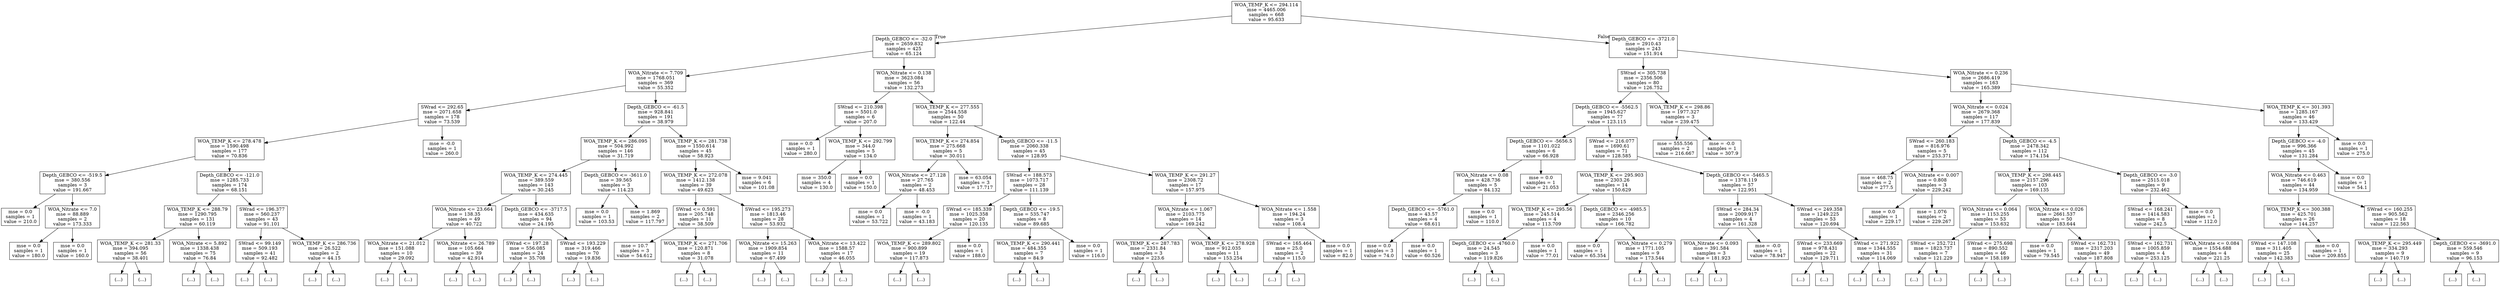 digraph Tree {
node [shape=box] ;
0 [label="WOA_TEMP_K <= 294.114\nmse = 4465.006\nsamples = 668\nvalue = 95.633"] ;
1 [label="Depth_GEBCO <= -32.0\nmse = 2659.832\nsamples = 425\nvalue = 65.124"] ;
0 -> 1 [labeldistance=2.5, labelangle=45, headlabel="True"] ;
2 [label="WOA_Nitrate <= 7.709\nmse = 1768.051\nsamples = 369\nvalue = 55.352"] ;
1 -> 2 ;
3 [label="SWrad <= 292.65\nmse = 2071.658\nsamples = 178\nvalue = 73.539"] ;
2 -> 3 ;
4 [label="WOA_TEMP_K <= 278.478\nmse = 1590.498\nsamples = 177\nvalue = 70.836"] ;
3 -> 4 ;
5 [label="Depth_GEBCO <= -519.5\nmse = 380.556\nsamples = 3\nvalue = 191.667"] ;
4 -> 5 ;
6 [label="mse = 0.0\nsamples = 1\nvalue = 210.0"] ;
5 -> 6 ;
7 [label="WOA_Nitrate <= 7.0\nmse = 88.889\nsamples = 2\nvalue = 173.333"] ;
5 -> 7 ;
8 [label="mse = 0.0\nsamples = 1\nvalue = 180.0"] ;
7 -> 8 ;
9 [label="mse = 0.0\nsamples = 1\nvalue = 160.0"] ;
7 -> 9 ;
10 [label="Depth_GEBCO <= -121.0\nmse = 1285.733\nsamples = 174\nvalue = 68.151"] ;
4 -> 10 ;
11 [label="WOA_TEMP_K <= 288.79\nmse = 1290.795\nsamples = 131\nvalue = 60.119"] ;
10 -> 11 ;
12 [label="WOA_TEMP_K <= 281.33\nmse = 394.095\nsamples = 56\nvalue = 38.401"] ;
11 -> 12 ;
13 [label="(...)"] ;
12 -> 13 ;
18 [label="(...)"] ;
12 -> 18 ;
101 [label="WOA_Nitrate <= 5.892\nmse = 1338.438\nsamples = 75\nvalue = 76.84"] ;
11 -> 101 ;
102 [label="(...)"] ;
101 -> 102 ;
225 [label="(...)"] ;
101 -> 225 ;
228 [label="SWrad <= 196.377\nmse = 560.237\nsamples = 43\nvalue = 91.101"] ;
10 -> 228 ;
229 [label="SWrad <= 99.149\nmse = 509.193\nsamples = 41\nvalue = 92.482"] ;
228 -> 229 ;
230 [label="(...)"] ;
229 -> 230 ;
261 [label="(...)"] ;
229 -> 261 ;
294 [label="WOA_TEMP_K <= 286.736\nmse = 26.522\nsamples = 2\nvalue = 44.15"] ;
228 -> 294 ;
295 [label="(...)"] ;
294 -> 295 ;
296 [label="(...)"] ;
294 -> 296 ;
297 [label="mse = -0.0\nsamples = 1\nvalue = 260.0"] ;
3 -> 297 ;
298 [label="Depth_GEBCO <= -61.5\nmse = 928.841\nsamples = 191\nvalue = 38.979"] ;
2 -> 298 ;
299 [label="WOA_TEMP_K <= 286.095\nmse = 504.992\nsamples = 146\nvalue = 31.719"] ;
298 -> 299 ;
300 [label="WOA_TEMP_K <= 274.445\nmse = 389.559\nsamples = 143\nvalue = 30.245"] ;
299 -> 300 ;
301 [label="WOA_Nitrate <= 23.664\nmse = 138.35\nsamples = 49\nvalue = 40.722"] ;
300 -> 301 ;
302 [label="WOA_Nitrate <= 21.012\nmse = 151.088\nsamples = 10\nvalue = 29.092"] ;
301 -> 302 ;
303 [label="(...)"] ;
302 -> 303 ;
312 [label="(...)"] ;
302 -> 312 ;
321 [label="WOA_Nitrate <= 26.789\nmse = 105.664\nsamples = 39\nvalue = 42.914"] ;
301 -> 321 ;
322 [label="(...)"] ;
321 -> 322 ;
365 [label="(...)"] ;
321 -> 365 ;
392 [label="Depth_GEBCO <= -3717.5\nmse = 434.635\nsamples = 94\nvalue = 24.195"] ;
300 -> 392 ;
393 [label="SWrad <= 197.28\nmse = 556.085\nsamples = 24\nvalue = 35.708"] ;
392 -> 393 ;
394 [label="(...)"] ;
393 -> 394 ;
415 [label="(...)"] ;
393 -> 415 ;
440 [label="SWrad <= 193.229\nmse = 319.466\nsamples = 70\nvalue = 19.836"] ;
392 -> 440 ;
441 [label="(...)"] ;
440 -> 441 ;
518 [label="(...)"] ;
440 -> 518 ;
535 [label="Depth_GEBCO <= -3611.0\nmse = 39.565\nsamples = 3\nvalue = 114.23"] ;
299 -> 535 ;
536 [label="mse = 0.0\nsamples = 1\nvalue = 103.53"] ;
535 -> 536 ;
537 [label="mse = 1.869\nsamples = 2\nvalue = 117.797"] ;
535 -> 537 ;
538 [label="WOA_TEMP_K <= 281.738\nmse = 1550.614\nsamples = 45\nvalue = 58.923"] ;
298 -> 538 ;
539 [label="WOA_TEMP_K <= 272.078\nmse = 1412.138\nsamples = 39\nvalue = 49.623"] ;
538 -> 539 ;
540 [label="SWrad <= 0.591\nmse = 205.748\nsamples = 11\nvalue = 38.509"] ;
539 -> 540 ;
541 [label="mse = 10.7\nsamples = 3\nvalue = 54.612"] ;
540 -> 541 ;
542 [label="WOA_TEMP_K <= 271.706\nmse = 120.871\nsamples = 8\nvalue = 31.078"] ;
540 -> 542 ;
543 [label="(...)"] ;
542 -> 543 ;
550 [label="(...)"] ;
542 -> 550 ;
551 [label="SWrad <= 195.273\nmse = 1813.46\nsamples = 28\nvalue = 53.932"] ;
539 -> 551 ;
552 [label="WOA_Nitrate <= 15.263\nmse = 1909.854\nsamples = 11\nvalue = 67.499"] ;
551 -> 552 ;
553 [label="(...)"] ;
552 -> 553 ;
554 [label="(...)"] ;
552 -> 554 ;
559 [label="WOA_Nitrate <= 13.422\nmse = 1588.57\nsamples = 17\nvalue = 46.055"] ;
551 -> 559 ;
560 [label="(...)"] ;
559 -> 560 ;
561 [label="(...)"] ;
559 -> 561 ;
564 [label="mse = 9.041\nsamples = 6\nvalue = 101.08"] ;
538 -> 564 ;
565 [label="WOA_Nitrate <= 0.138\nmse = 3623.084\nsamples = 56\nvalue = 132.273"] ;
1 -> 565 ;
566 [label="SWrad <= 210.398\nmse = 5501.0\nsamples = 6\nvalue = 207.0"] ;
565 -> 566 ;
567 [label="mse = 0.0\nsamples = 1\nvalue = 280.0"] ;
566 -> 567 ;
568 [label="WOA_TEMP_K <= 292.799\nmse = 344.0\nsamples = 5\nvalue = 134.0"] ;
566 -> 568 ;
569 [label="mse = 350.0\nsamples = 4\nvalue = 130.0"] ;
568 -> 569 ;
570 [label="mse = 0.0\nsamples = 1\nvalue = 150.0"] ;
568 -> 570 ;
571 [label="WOA_TEMP_K <= 277.555\nmse = 2544.558\nsamples = 50\nvalue = 122.44"] ;
565 -> 571 ;
572 [label="WOA_TEMP_K <= 274.854\nmse = 275.668\nsamples = 5\nvalue = 30.011"] ;
571 -> 572 ;
573 [label="WOA_Nitrate <= 27.128\nmse = 27.765\nsamples = 2\nvalue = 48.453"] ;
572 -> 573 ;
574 [label="mse = 0.0\nsamples = 1\nvalue = 53.722"] ;
573 -> 574 ;
575 [label="mse = -0.0\nsamples = 1\nvalue = 43.183"] ;
573 -> 575 ;
576 [label="mse = 63.054\nsamples = 3\nvalue = 17.717"] ;
572 -> 576 ;
577 [label="Depth_GEBCO <= -11.5\nmse = 2060.338\nsamples = 45\nvalue = 128.95"] ;
571 -> 577 ;
578 [label="SWrad <= 188.573\nmse = 1073.717\nsamples = 28\nvalue = 111.139"] ;
577 -> 578 ;
579 [label="SWrad <= 185.339\nmse = 1025.358\nsamples = 20\nvalue = 120.135"] ;
578 -> 579 ;
580 [label="WOA_TEMP_K <= 289.802\nmse = 900.899\nsamples = 19\nvalue = 117.873"] ;
579 -> 580 ;
581 [label="(...)"] ;
580 -> 581 ;
594 [label="(...)"] ;
580 -> 594 ;
615 [label="mse = 0.0\nsamples = 1\nvalue = 188.0"] ;
579 -> 615 ;
616 [label="Depth_GEBCO <= -19.5\nmse = 535.747\nsamples = 8\nvalue = 89.685"] ;
578 -> 616 ;
617 [label="WOA_TEMP_K <= 290.441\nmse = 484.355\nsamples = 7\nvalue = 84.9"] ;
616 -> 617 ;
618 [label="(...)"] ;
617 -> 618 ;
621 [label="(...)"] ;
617 -> 621 ;
626 [label="mse = 0.0\nsamples = 1\nvalue = 116.0"] ;
616 -> 626 ;
627 [label="WOA_TEMP_K <= 291.27\nmse = 2308.72\nsamples = 17\nvalue = 157.975"] ;
577 -> 627 ;
628 [label="WOA_Nitrate <= 1.067\nmse = 2103.775\nsamples = 14\nvalue = 169.242"] ;
627 -> 628 ;
629 [label="WOA_TEMP_K <= 287.783\nmse = 2331.84\nsamples = 3\nvalue = 223.6"] ;
628 -> 629 ;
630 [label="(...)"] ;
629 -> 630 ;
631 [label="(...)"] ;
629 -> 631 ;
634 [label="WOA_TEMP_K <= 278.928\nmse = 912.035\nsamples = 11\nvalue = 153.254"] ;
628 -> 634 ;
635 [label="(...)"] ;
634 -> 635 ;
644 [label="(...)"] ;
634 -> 644 ;
655 [label="WOA_Nitrate <= 1.558\nmse = 194.24\nsamples = 3\nvalue = 108.4"] ;
627 -> 655 ;
656 [label="SWrad <= 165.464\nmse = 25.0\nsamples = 2\nvalue = 115.0"] ;
655 -> 656 ;
657 [label="(...)"] ;
656 -> 657 ;
658 [label="(...)"] ;
656 -> 658 ;
659 [label="mse = 0.0\nsamples = 1\nvalue = 82.0"] ;
655 -> 659 ;
660 [label="Depth_GEBCO <= -3721.0\nmse = 2910.43\nsamples = 243\nvalue = 151.914"] ;
0 -> 660 [labeldistance=2.5, labelangle=-45, headlabel="False"] ;
661 [label="SWrad <= 305.738\nmse = 2356.506\nsamples = 80\nvalue = 126.752"] ;
660 -> 661 ;
662 [label="Depth_GEBCO <= -5562.5\nmse = 1945.627\nsamples = 77\nvalue = 123.115"] ;
661 -> 662 ;
663 [label="Depth_GEBCO <= -5656.5\nmse = 1101.022\nsamples = 6\nvalue = 66.928"] ;
662 -> 663 ;
664 [label="WOA_Nitrate <= 0.08\nmse = 428.736\nsamples = 5\nvalue = 84.132"] ;
663 -> 664 ;
665 [label="Depth_GEBCO <= -5761.0\nmse = 43.57\nsamples = 4\nvalue = 68.611"] ;
664 -> 665 ;
666 [label="mse = 0.0\nsamples = 3\nvalue = 74.0"] ;
665 -> 666 ;
667 [label="mse = 0.0\nsamples = 1\nvalue = 60.526"] ;
665 -> 667 ;
668 [label="mse = 0.0\nsamples = 1\nvalue = 110.0"] ;
664 -> 668 ;
669 [label="mse = 0.0\nsamples = 1\nvalue = 21.053"] ;
663 -> 669 ;
670 [label="SWrad <= 216.077\nmse = 1690.61\nsamples = 71\nvalue = 128.585"] ;
662 -> 670 ;
671 [label="WOA_TEMP_K <= 295.903\nmse = 2303.26\nsamples = 14\nvalue = 150.629"] ;
670 -> 671 ;
672 [label="WOA_TEMP_K <= 295.56\nmse = 245.514\nsamples = 4\nvalue = 113.709"] ;
671 -> 672 ;
673 [label="Depth_GEBCO <= -4760.0\nmse = 24.545\nsamples = 3\nvalue = 119.826"] ;
672 -> 673 ;
674 [label="(...)"] ;
673 -> 674 ;
675 [label="(...)"] ;
673 -> 675 ;
676 [label="mse = 0.0\nsamples = 1\nvalue = 77.01"] ;
672 -> 676 ;
677 [label="Depth_GEBCO <= -4985.5\nmse = 2346.256\nsamples = 10\nvalue = 166.782"] ;
671 -> 677 ;
678 [label="mse = 0.0\nsamples = 1\nvalue = 65.354"] ;
677 -> 678 ;
679 [label="WOA_Nitrate <= 0.279\nmse = 1771.105\nsamples = 9\nvalue = 173.544"] ;
677 -> 679 ;
680 [label="(...)"] ;
679 -> 680 ;
693 [label="(...)"] ;
679 -> 693 ;
696 [label="Depth_GEBCO <= -5465.5\nmse = 1378.119\nsamples = 57\nvalue = 122.951"] ;
670 -> 696 ;
697 [label="SWrad <= 284.34\nmse = 2009.917\nsamples = 4\nvalue = 161.328"] ;
696 -> 697 ;
698 [label="WOA_Nitrate <= 0.093\nmse = 391.584\nsamples = 3\nvalue = 181.923"] ;
697 -> 698 ;
699 [label="(...)"] ;
698 -> 699 ;
702 [label="(...)"] ;
698 -> 702 ;
703 [label="mse = -0.0\nsamples = 1\nvalue = 78.947"] ;
697 -> 703 ;
704 [label="SWrad <= 249.358\nmse = 1249.225\nsamples = 53\nvalue = 120.694"] ;
696 -> 704 ;
705 [label="SWrad <= 233.669\nmse = 978.431\nsamples = 22\nvalue = 129.711"] ;
704 -> 705 ;
706 [label="(...)"] ;
705 -> 706 ;
729 [label="(...)"] ;
705 -> 729 ;
748 [label="SWrad <= 271.922\nmse = 1344.555\nsamples = 31\nvalue = 114.069"] ;
704 -> 748 ;
749 [label="(...)"] ;
748 -> 749 ;
778 [label="(...)"] ;
748 -> 778 ;
807 [label="WOA_TEMP_K <= 298.86\nmse = 1977.327\nsamples = 3\nvalue = 239.475"] ;
661 -> 807 ;
808 [label="mse = 555.556\nsamples = 2\nvalue = 216.667"] ;
807 -> 808 ;
809 [label="mse = -0.0\nsamples = 1\nvalue = 307.9"] ;
807 -> 809 ;
810 [label="WOA_Nitrate <= 0.236\nmse = 2686.419\nsamples = 163\nvalue = 165.389"] ;
660 -> 810 ;
811 [label="WOA_Nitrate <= 0.024\nmse = 2679.368\nsamples = 117\nvalue = 177.839"] ;
810 -> 811 ;
812 [label="SWrad <= 260.183\nmse = 816.976\nsamples = 5\nvalue = 253.371"] ;
811 -> 812 ;
813 [label="mse = 468.75\nsamples = 2\nvalue = 277.5"] ;
812 -> 813 ;
814 [label="WOA_Nitrate <= 0.007\nmse = 0.808\nsamples = 3\nvalue = 229.242"] ;
812 -> 814 ;
815 [label="mse = 0.0\nsamples = 1\nvalue = 229.17"] ;
814 -> 815 ;
816 [label="mse = 1.076\nsamples = 2\nvalue = 229.267"] ;
814 -> 816 ;
817 [label="Depth_GEBCO <= -4.5\nmse = 2478.342\nsamples = 112\nvalue = 174.154"] ;
811 -> 817 ;
818 [label="WOA_TEMP_K <= 298.445\nmse = 2157.296\nsamples = 103\nvalue = 169.135"] ;
817 -> 818 ;
819 [label="WOA_Nitrate <= 0.064\nmse = 1153.255\nsamples = 53\nvalue = 153.632"] ;
818 -> 819 ;
820 [label="SWrad <= 252.721\nmse = 1823.737\nsamples = 7\nvalue = 121.229"] ;
819 -> 820 ;
821 [label="(...)"] ;
820 -> 821 ;
828 [label="(...)"] ;
820 -> 828 ;
831 [label="SWrad <= 275.698\nmse = 890.552\nsamples = 46\nvalue = 158.189"] ;
819 -> 831 ;
832 [label="(...)"] ;
831 -> 832 ;
887 [label="(...)"] ;
831 -> 887 ;
890 [label="WOA_Nitrate <= 0.026\nmse = 2661.537\nsamples = 50\nvalue = 183.644"] ;
818 -> 890 ;
891 [label="mse = 0.0\nsamples = 1\nvalue = 79.545"] ;
890 -> 891 ;
892 [label="SWrad <= 162.731\nmse = 2317.203\nsamples = 49\nvalue = 187.808"] ;
890 -> 892 ;
893 [label="(...)"] ;
892 -> 893 ;
906 [label="(...)"] ;
892 -> 906 ;
953 [label="Depth_GEBCO <= -3.0\nmse = 2515.018\nsamples = 9\nvalue = 232.462"] ;
817 -> 953 ;
954 [label="SWrad <= 168.241\nmse = 1414.583\nsamples = 8\nvalue = 242.5"] ;
953 -> 954 ;
955 [label="SWrad <= 162.731\nmse = 1005.859\nsamples = 4\nvalue = 253.125"] ;
954 -> 955 ;
956 [label="(...)"] ;
955 -> 956 ;
957 [label="(...)"] ;
955 -> 957 ;
958 [label="WOA_Nitrate <= 0.084\nmse = 1554.688\nsamples = 4\nvalue = 221.25"] ;
954 -> 958 ;
959 [label="(...)"] ;
958 -> 959 ;
960 [label="(...)"] ;
958 -> 960 ;
961 [label="mse = 0.0\nsamples = 1\nvalue = 112.0"] ;
953 -> 961 ;
962 [label="WOA_TEMP_K <= 301.393\nmse = 1285.167\nsamples = 46\nvalue = 133.429"] ;
810 -> 962 ;
963 [label="Depth_GEBCO <= -4.0\nmse = 996.366\nsamples = 45\nvalue = 131.284"] ;
962 -> 963 ;
964 [label="WOA_Nitrate <= 0.463\nmse = 746.619\nsamples = 44\nvalue = 134.959"] ;
963 -> 964 ;
965 [label="WOA_TEMP_K <= 300.388\nmse = 425.701\nsamples = 26\nvalue = 144.257"] ;
964 -> 965 ;
966 [label="SWrad <= 147.108\nmse = 311.405\nsamples = 25\nvalue = 142.383"] ;
965 -> 966 ;
967 [label="(...)"] ;
966 -> 967 ;
968 [label="(...)"] ;
966 -> 968 ;
1005 [label="mse = 0.0\nsamples = 1\nvalue = 209.855"] ;
965 -> 1005 ;
1006 [label="SWrad <= 160.255\nmse = 905.562\nsamples = 18\nvalue = 122.563"] ;
964 -> 1006 ;
1007 [label="WOA_TEMP_K <= 295.449\nmse = 334.293\nsamples = 9\nvalue = 140.719"] ;
1006 -> 1007 ;
1008 [label="(...)"] ;
1007 -> 1008 ;
1009 [label="(...)"] ;
1007 -> 1009 ;
1020 [label="Depth_GEBCO <= -3691.0\nmse = 559.546\nsamples = 9\nvalue = 96.153"] ;
1006 -> 1020 ;
1021 [label="(...)"] ;
1020 -> 1021 ;
1022 [label="(...)"] ;
1020 -> 1022 ;
1035 [label="mse = 0.0\nsamples = 1\nvalue = 54.1"] ;
963 -> 1035 ;
1036 [label="mse = 0.0\nsamples = 1\nvalue = 275.0"] ;
962 -> 1036 ;
}